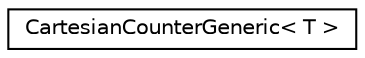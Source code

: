 digraph "Graphical Class Hierarchy"
{
 // LATEX_PDF_SIZE
  edge [fontname="Helvetica",fontsize="10",labelfontname="Helvetica",labelfontsize="10"];
  node [fontname="Helvetica",fontsize="10",shape=record];
  rankdir="LR";
  Node0 [label="CartesianCounterGeneric\< T \>",height=0.2,width=0.4,color="black", fillcolor="white", style="filled",URL="$classCartesianCounterGeneric.html",tooltip=" "];
}
